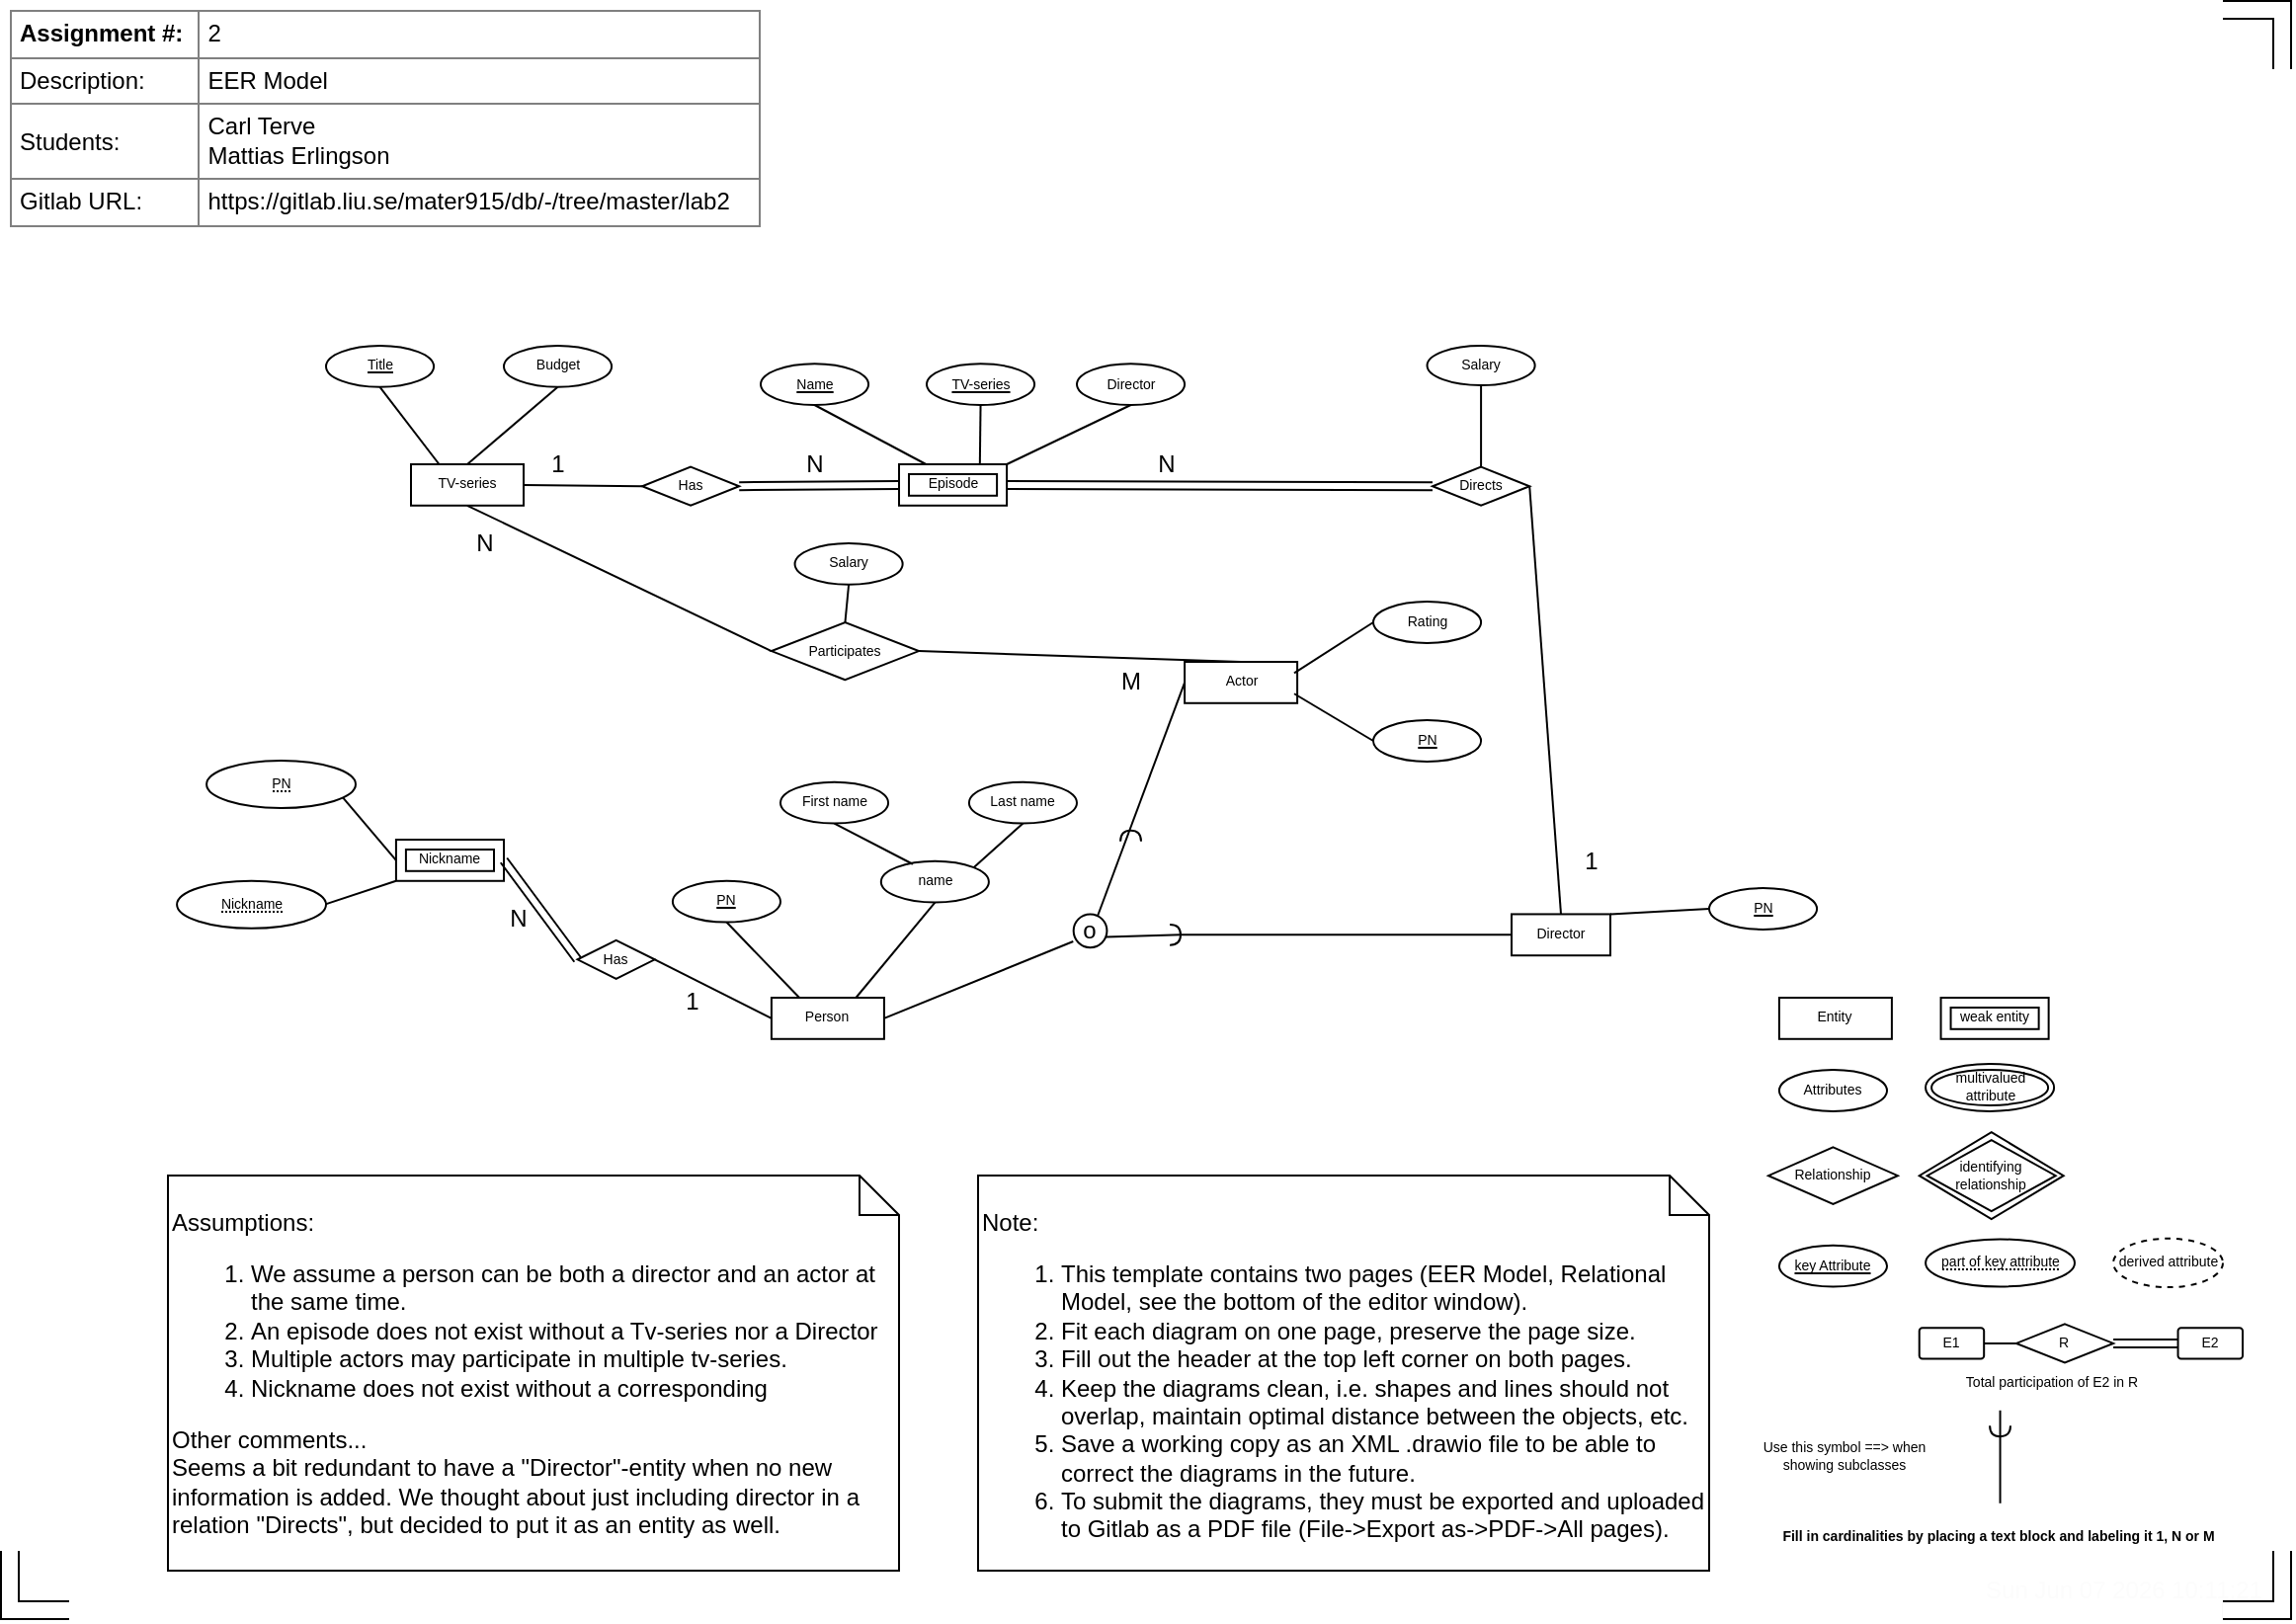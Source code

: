 <mxfile version="13.9.9" type="google" pages="2"><diagram id="l3PhLfIEEx4KEpYzrtBJ" name="EER Model"><mxGraphModel grid="1" gridSize="10" guides="1" tooltips="1" connect="1" arrows="1" page="1" fold="0" pageScale="1" pageWidth="1169" pageHeight="827" math="0" shadow="0"><root><mxCell id="0"/><mxCell id="1" parent="0"/><UserObject label="%date{ddd mmm dd yyyy HH:MM:ss}%" placeholders="1" id="hCRLPxILE3BBqmNvxjHh-2"><mxCell style="text;html=1;align=center;verticalAlign=middle;whiteSpace=wrap;overflow=hidden;fontColor=#FCFCFC;movable=0;resizable=0;rotatable=0;deletable=0;editable=0;connectable=0;" parent="1" vertex="1"><mxGeometry x="1000" y="800" width="160" height="20" as="geometry"/></mxCell></UserObject><mxCell id="hCRLPxILE3BBqmNvxjHh-6" value="" style="shape=filledEdge;rounded=0;fixDash=1;endArrow=none;strokeWidth=10;fillColor=#ffffff;edgeStyle=orthogonalEdgeStyle;fontColor=#FCFCFC;" parent="1" edge="1"><mxGeometry width="60" height="40" relative="1" as="geometry"><mxPoint x="10" y="790" as="sourcePoint"/><mxPoint x="40" y="820" as="targetPoint"/><Array as="points"><mxPoint x="10" y="820"/></Array></mxGeometry></mxCell><mxCell id="hCRLPxILE3BBqmNvxjHh-7" value="" style="shape=filledEdge;rounded=0;fixDash=1;endArrow=none;strokeWidth=10;fillColor=#ffffff;edgeStyle=orthogonalEdgeStyle;fontColor=#FCFCFC;" parent="1" edge="1"><mxGeometry width="60" height="40" relative="1" as="geometry"><mxPoint x="1130" y="10" as="sourcePoint"/><mxPoint x="1160" y="40" as="targetPoint"/><Array as="points"><mxPoint x="1160" y="10"/></Array></mxGeometry></mxCell><mxCell id="hCRLPxILE3BBqmNvxjHh-8" value="" style="shape=filledEdge;rounded=0;fixDash=1;endArrow=none;strokeWidth=10;fillColor=#ffffff;edgeStyle=orthogonalEdgeStyle;fontColor=#FCFCFC;" parent="1" edge="1"><mxGeometry width="60" height="40" relative="1" as="geometry"><mxPoint x="1129.99" y="820" as="sourcePoint"/><mxPoint x="1159.99" y="790" as="targetPoint"/><Array as="points"><mxPoint x="1159.99" y="820"/></Array></mxGeometry></mxCell><mxCell id="hCRLPxILE3BBqmNvxjHh-10" value="&lt;table border=&quot;1&quot; width=&quot;100%&quot; cellpadding=&quot;4&quot; style=&quot;width: 100% ; height: 100% ; border-collapse: collapse&quot;&gt;&lt;tbody&gt;&lt;tr&gt;&lt;th&gt;Assignment #:&lt;/th&gt;&lt;td&gt;2&lt;/td&gt;&lt;/tr&gt;&lt;tr&gt;&lt;td&gt;Description:&lt;/td&gt;&lt;td&gt;EER Model&lt;/td&gt;&lt;/tr&gt;&lt;tr&gt;&lt;td&gt;Students:&lt;/td&gt;&lt;td&gt;Carl Terve&lt;br&gt;Mattias Erlingson&lt;/td&gt;&lt;/tr&gt;&lt;tr&gt;&lt;td&gt;Gitlab URL:&lt;/td&gt;&lt;td&gt;https://gitlab.liu.se/mater915/db/-/tree/master/lab2&lt;br&gt;&lt;/td&gt;&lt;/tr&gt;&lt;/tbody&gt;&lt;/table&gt;" style="text;html=1;strokeColor=none;fillColor=none;overflow=fill;fontColor=#000000;" parent="1" vertex="1"><mxGeometry x="10" y="10" width="380" height="110" as="geometry"/></mxCell><mxCell id="fbbdfI7BNAjC01HpYx0C-1" value="&lt;br&gt;Note:&lt;br&gt;&lt;ol&gt;&lt;li&gt;This template contains two pages (EER Model, Relational Model, see the bottom of the editor window).&lt;/li&gt;&lt;li&gt;Fit each diagram on one page, preserve the page size.&lt;br&gt;&lt;/li&gt;&lt;li&gt;Fill out the header at the top left corner on both pages.&lt;/li&gt;&lt;li&gt;&lt;span&gt;Keep the diagrams clean, i.e. shapes and lines should not overlap, maintain optimal distance between the objects, etc.&lt;/span&gt;&lt;br&gt;&lt;/li&gt;&lt;li&gt;Save a working copy as an XML .drawio file to be able to correct the diagrams in the future.&lt;/li&gt;&lt;li&gt;To submit the diagrams, they must be exported and uploaded to Gitlab as a PDF file (File-&amp;gt;Export as-&amp;gt;PDF-&amp;gt;All pages).&lt;/li&gt;&lt;/ol&gt;" style="shape=note;size=20;whiteSpace=wrap;html=1;strokeColor=#000000;fillColor=#ffffff;fontColor=#000000;align=left;" parent="1" vertex="1"><mxGeometry x="500" y="600" width="370" height="200" as="geometry"/></mxCell><mxCell id="BH1sd3b4sbP9Z67Hy9HP-1" value="Assumptions:&lt;br&gt;&lt;ol&gt;&lt;li&gt;We assume a person can be both a director and an actor at the same time.&lt;/li&gt;&lt;li&gt;An episode does not exist without a Tv-series nor a Director&lt;/li&gt;&lt;li&gt;Multiple actors may participate in multiple tv-series.&lt;/li&gt;&lt;li&gt;Nickname does not exist without a corresponding&amp;nbsp;&lt;/li&gt;&lt;/ol&gt;&lt;div&gt;Other comments...&lt;/div&gt;&lt;div&gt;Seems a bit redundant to have a &quot;Director&quot;-entity when no new information is added. We thought about just including director in a relation &quot;Directs&quot;, but decided to put it as an entity as well.&lt;/div&gt;" style="shape=note;size=20;whiteSpace=wrap;html=1;strokeColor=#000000;fillColor=#ffffff;fontColor=#000000;align=left;" parent="1" vertex="1"><mxGeometry x="90" y="600" width="370" height="200" as="geometry"/></mxCell><mxCell id="w0xwXOWwuQwDQIYsxM-U-19" value="" style="group;fontSize=7;fontStyle=1" parent="1" vertex="1" connectable="0"><mxGeometry x="870" y="510" width="270" height="293.5" as="geometry"/></mxCell><mxCell id="w0xwXOWwuQwDQIYsxM-U-1" value="&lt;b style=&quot;font-size: 7px;&quot;&gt;Fill in cardinalities by placing a text block and labeling it 1, N or M&lt;/b&gt;" style="text;html=1;strokeColor=none;fillColor=none;align=center;verticalAlign=middle;whiteSpace=wrap;rounded=0;shadow=0;dashed=1;fontSize=7;" parent="w0xwXOWwuQwDQIYsxM-U-19" vertex="1"><mxGeometry x="32.73" y="260" width="227.27" height="26.11" as="geometry"/></mxCell><mxCell id="w0xwXOWwuQwDQIYsxM-U-2" value="" style="shape=requiredInterface;html=1;verticalLabelPosition=bottom;shadow=0;fontSize=7;rotation=90;" parent="w0xwXOWwuQwDQIYsxM-U-19" vertex="1"><mxGeometry x="144.545" y="214.119" width="5.455" height="10.445" as="geometry"/></mxCell><mxCell id="w0xwXOWwuQwDQIYsxM-U-3" value="" style="endArrow=none;html=1;strokeColor=#000000;fontSize=7;" parent="w0xwXOWwuQwDQIYsxM-U-19" edge="1"><mxGeometry width="50" height="50" relative="1" as="geometry"><mxPoint x="147.273" y="255.899" as="sourcePoint"/><mxPoint x="147.273" y="208.897" as="targetPoint"/></mxGeometry></mxCell><mxCell id="w0xwXOWwuQwDQIYsxM-U-4" value="&lt;font style=&quot;font-size: 7px;&quot;&gt;Use this symbol ==&amp;gt; when showing subclasses &lt;/font&gt;" style="text;html=1;strokeColor=none;fillColor=none;align=center;verticalAlign=middle;whiteSpace=wrap;rounded=0;shadow=0;fontSize=7;" parent="w0xwXOWwuQwDQIYsxM-U-19" vertex="1"><mxGeometry x="21.818" y="211.508" width="92.727" height="41.779" as="geometry"/></mxCell><mxCell id="w0xwXOWwuQwDQIYsxM-U-5" value="Attributes" style="ellipse;whiteSpace=wrap;html=1;align=center;shadow=0;gradientColor=none;fontSize=7;" parent="w0xwXOWwuQwDQIYsxM-U-19" vertex="1"><mxGeometry x="35.455" y="36.557" width="54.545" height="20.89" as="geometry"/></mxCell><mxCell id="w0xwXOWwuQwDQIYsxM-U-6" value="Relationship" style="shape=rhombus;perimeter=rhombusPerimeter;whiteSpace=wrap;html=1;align=center;shadow=0;gradientColor=none;fontSize=7;" parent="w0xwXOWwuQwDQIYsxM-U-19" vertex="1"><mxGeometry x="30" y="75.725" width="65.455" height="28.723" as="geometry"/></mxCell><mxCell id="w0xwXOWwuQwDQIYsxM-U-7" value="weak entity" style="shape=ext;margin=3;double=1;whiteSpace=wrap;html=1;align=center;shadow=0;gradientColor=none;fontSize=7;" parent="w0xwXOWwuQwDQIYsxM-U-19" vertex="1"><mxGeometry x="117.273" width="54.545" height="20.89" as="geometry"/></mxCell><mxCell id="w0xwXOWwuQwDQIYsxM-U-10" value="key Attribute" style="ellipse;whiteSpace=wrap;html=1;align=center;fontStyle=4;shadow=0;gradientColor=none;fontSize=7;" parent="w0xwXOWwuQwDQIYsxM-U-19" vertex="1"><mxGeometry x="35.455" y="125.338" width="54.545" height="20.89" as="geometry"/></mxCell><mxCell id="w0xwXOWwuQwDQIYsxM-U-12" value="derived attribute" style="ellipse;whiteSpace=wrap;html=1;align=center;dashed=1;shadow=0;gradientColor=none;fontSize=7;" parent="w0xwXOWwuQwDQIYsxM-U-19" vertex="1"><mxGeometry x="204.55" y="121.9" width="55.45" height="24.66" as="geometry"/></mxCell><mxCell id="w0xwXOWwuQwDQIYsxM-U-14" value="E2" style="rounded=1;arcSize=10;whiteSpace=wrap;html=1;align=center;shadow=0;gradientColor=none;fontSize=7;" parent="w0xwXOWwuQwDQIYsxM-U-19" vertex="1"><mxGeometry x="237.273" y="167.117" width="32.727" height="15.667" as="geometry"/></mxCell><mxCell id="w0xwXOWwuQwDQIYsxM-U-15" value="R" style="shape=rhombus;perimeter=rhombusPerimeter;whiteSpace=wrap;html=1;align=center;shadow=0;gradientColor=none;fontSize=7;" parent="w0xwXOWwuQwDQIYsxM-U-19" vertex="1"><mxGeometry x="155.455" y="165.159" width="49.091" height="19.584" as="geometry"/></mxCell><mxCell id="w0xwXOWwuQwDQIYsxM-U-9" value="" style="shape=link;html=1;rounded=0;entryX=0;entryY=0.5;entryDx=0;entryDy=0;exitX=1;exitY=0.5;exitDx=0;exitDy=0;fontSize=7;" parent="w0xwXOWwuQwDQIYsxM-U-19" source="w0xwXOWwuQwDQIYsxM-U-15" target="w0xwXOWwuQwDQIYsxM-U-14" edge="1"><mxGeometry relative="1" as="geometry"><mxPoint x="193.636" y="177.562" as="sourcePoint"/><mxPoint x="193.636" y="177.301" as="targetPoint"/></mxGeometry></mxCell><mxCell id="w0xwXOWwuQwDQIYsxM-U-16" value="E1" style="rounded=1;arcSize=10;whiteSpace=wrap;html=1;align=center;shadow=0;gradientColor=none;fontSize=7;" parent="w0xwXOWwuQwDQIYsxM-U-19" vertex="1"><mxGeometry x="106.364" y="167.117" width="32.727" height="15.667" as="geometry"/></mxCell><mxCell id="w0xwXOWwuQwDQIYsxM-U-17" value="" style="endArrow=none;html=1;rounded=0;exitX=0;exitY=0.5;exitDx=0;exitDy=0;entryX=1;entryY=0.5;entryDx=0;entryDy=0;fontSize=7;" parent="w0xwXOWwuQwDQIYsxM-U-19" source="w0xwXOWwuQwDQIYsxM-U-15" target="w0xwXOWwuQwDQIYsxM-U-16" edge="1"><mxGeometry relative="1" as="geometry"><mxPoint x="-237.273" y="302.9" as="sourcePoint"/><mxPoint x="-150" y="302.9" as="targetPoint"/></mxGeometry></mxCell><mxCell id="w0xwXOWwuQwDQIYsxM-U-18" value="&lt;font style=&quot;font-size: 7px;&quot;&gt;Total participation of E2 in R&lt;/font&gt;" style="text;html=1;align=center;verticalAlign=middle;resizable=0;points=[];autosize=1;fontSize=7;" parent="w0xwXOWwuQwDQIYsxM-U-19" vertex="1"><mxGeometry x="122.729" y="190.0" width="100" height="10" as="geometry"/></mxCell><mxCell id="w0xwXOWwuQwDQIYsxM-U-24" value="&lt;span style=&quot;border-bottom: 1px dotted&quot;&gt;part of key attribute&lt;/span&gt;" style="ellipse;whiteSpace=wrap;html=1;align=center;strokeColor=#000000;fillColor=#ffffff;fontSize=7;fontColor=#000000;" parent="w0xwXOWwuQwDQIYsxM-U-19" vertex="1"><mxGeometry x="109.55" y="122.23" width="75.45" height="24" as="geometry"/></mxCell><mxCell id="w0xwXOWwuQwDQIYsxM-U-25" value="multivalued attribute" style="ellipse;shape=doubleEllipse;margin=3;whiteSpace=wrap;html=1;align=center;strokeColor=#000000;fillColor=#ffffff;fontSize=7;fontColor=#000000;" parent="w0xwXOWwuQwDQIYsxM-U-19" vertex="1"><mxGeometry x="109.55" y="33.45" width="65" height="24" as="geometry"/></mxCell><mxCell id="w0xwXOWwuQwDQIYsxM-U-26" value="identifying relationship" style="shape=rhombus;double=1;perimeter=rhombusPerimeter;whiteSpace=wrap;html=1;align=center;strokeColor=#000000;fillColor=#ffffff;fontSize=7;fontColor=#000000;" parent="w0xwXOWwuQwDQIYsxM-U-19" vertex="1"><mxGeometry x="106.36" y="68.09" width="73" height="44" as="geometry"/></mxCell><mxCell id="w0xwXOWwuQwDQIYsxM-U-27" value="Entity" style="whiteSpace=wrap;html=1;align=center;strokeColor=#000000;fillColor=#ffffff;fontSize=7;fontColor=#000000;" parent="w0xwXOWwuQwDQIYsxM-U-19" vertex="1"><mxGeometry x="35.45" width="57" height="20.89" as="geometry"/></mxCell><mxCell id="CGkJmxJ8WmrXSvu4RrbK-2" value="TV-series" style="whiteSpace=wrap;html=1;align=center;strokeColor=#000000;fillColor=#ffffff;fontSize=7;fontColor=#000000;" vertex="1" parent="1"><mxGeometry x="213.0" y="240" width="57" height="20.89" as="geometry"/></mxCell><mxCell id="W6VD1XMk5bzK3ktRsIMI-53" style="edgeStyle=none;rounded=0;orthogonalLoop=1;jettySize=auto;html=1;exitX=1;exitY=0.5;exitDx=0;exitDy=0;startArrow=none;startFill=0;endArrow=none;endFill=0;strokeColor=#000000;entryX=0.974;entryY=0.683;entryDx=0;entryDy=0;entryPerimeter=0;exitPerimeter=0;" edge="1" parent="1" source="W6VD1XMk5bzK3ktRsIMI-73" target="W6VD1XMk5bzK3ktRsIMI-55"><mxGeometry relative="1" as="geometry"><mxPoint x="590" y="480" as="targetPoint"/></mxGeometry></mxCell><mxCell id="W6VD1XMk5bzK3ktRsIMI-63" style="edgeStyle=none;rounded=0;orthogonalLoop=1;jettySize=auto;html=1;exitX=0.5;exitY=0;exitDx=0;exitDy=0;entryX=1;entryY=0.5;entryDx=0;entryDy=0;startArrow=none;startFill=0;endArrow=none;endFill=0;strokeColor=#000000;" edge="1" parent="1" source="CGkJmxJ8WmrXSvu4RrbK-4" target="W6VD1XMk5bzK3ktRsIMI-62"><mxGeometry relative="1" as="geometry"/></mxCell><mxCell id="u4zLYsnUleGpR1iXAMwQ-2" style="edgeStyle=none;rounded=0;orthogonalLoop=1;jettySize=auto;html=1;exitX=1;exitY=0;exitDx=0;exitDy=0;entryX=0;entryY=0.5;entryDx=0;entryDy=0;startArrow=none;startFill=0;endArrow=none;endFill=0;strokeColor=#000000;" edge="1" parent="1" source="CGkJmxJ8WmrXSvu4RrbK-4" target="u4zLYsnUleGpR1iXAMwQ-1"><mxGeometry relative="1" as="geometry"/></mxCell><mxCell id="CGkJmxJ8WmrXSvu4RrbK-4" value="Director" style="whiteSpace=wrap;html=1;align=center;strokeColor=#000000;fillColor=#ffffff;fontSize=7;fontColor=#000000;" vertex="1" parent="1"><mxGeometry x="770" y="467.72" width="50" height="20.89" as="geometry"/></mxCell><mxCell id="W6VD1XMk5bzK3ktRsIMI-51" style="edgeStyle=none;rounded=0;orthogonalLoop=1;jettySize=auto;html=1;exitX=1;exitY=0.5;exitDx=0;exitDy=0;startArrow=none;startFill=0;endArrow=none;endFill=0;strokeColor=#000000;entryX=-0.01;entryY=0.817;entryDx=0;entryDy=0;entryPerimeter=0;" edge="1" parent="1" source="CGkJmxJ8WmrXSvu4RrbK-5" target="W6VD1XMk5bzK3ktRsIMI-55"><mxGeometry relative="1" as="geometry"><mxPoint x="530" y="490" as="targetPoint"/></mxGeometry></mxCell><mxCell id="CGkJmxJ8WmrXSvu4RrbK-5" value="Person" style="whiteSpace=wrap;html=1;align=center;strokeColor=#000000;fillColor=#ffffff;fontSize=7;fontColor=#000000;" vertex="1" parent="1"><mxGeometry x="395.45" y="510" width="57" height="20.89" as="geometry"/></mxCell><mxCell id="W6VD1XMk5bzK3ktRsIMI-52" style="edgeStyle=none;rounded=0;orthogonalLoop=1;jettySize=auto;html=1;exitX=0;exitY=0.5;exitDx=0;exitDy=0;startArrow=none;startFill=0;endArrow=none;endFill=0;strokeColor=#000000;entryX=0.691;entryY=0.135;entryDx=0;entryDy=0;entryPerimeter=0;" edge="1" parent="1" source="CGkJmxJ8WmrXSvu4RrbK-7" target="W6VD1XMk5bzK3ktRsIMI-55"><mxGeometry relative="1" as="geometry"><mxPoint x="560" y="450" as="targetPoint"/></mxGeometry></mxCell><mxCell id="CGkJmxJ8WmrXSvu4RrbK-7" value="Actor" style="whiteSpace=wrap;html=1;align=center;strokeColor=#000000;fillColor=#ffffff;fontSize=7;fontColor=#000000;" vertex="1" parent="1"><mxGeometry x="604.55" y="340" width="57" height="20.89" as="geometry"/></mxCell><mxCell id="CGkJmxJ8WmrXSvu4RrbK-11" value="Episode" style="shape=ext;margin=3;double=1;whiteSpace=wrap;html=1;align=center;shadow=0;gradientColor=none;fontSize=7;" vertex="1" parent="1"><mxGeometry x="460.003" y="240" width="54.545" height="20.89" as="geometry"/></mxCell><mxCell id="CGkJmxJ8WmrXSvu4RrbK-12" value="Nickname" style="shape=ext;margin=3;double=1;whiteSpace=wrap;html=1;align=center;shadow=0;gradientColor=none;fontSize=7;" vertex="1" parent="1"><mxGeometry x="205.453" y="430" width="54.545" height="20.89" as="geometry"/></mxCell><mxCell id="HJyQIfWFL2juct2mR5ep-4" style="edgeStyle=none;rounded=0;orthogonalLoop=1;jettySize=auto;html=1;exitX=0.5;exitY=1;exitDx=0;exitDy=0;entryX=0.25;entryY=0;entryDx=0;entryDy=0;startArrow=none;startFill=0;endArrow=none;endFill=0;strokeColor=#000000;" edge="1" parent="1" source="CGkJmxJ8WmrXSvu4RrbK-13" target="CGkJmxJ8WmrXSvu4RrbK-2"><mxGeometry relative="1" as="geometry"/></mxCell><mxCell id="CGkJmxJ8WmrXSvu4RrbK-13" value="Title" style="ellipse;whiteSpace=wrap;html=1;align=center;fontStyle=4;shadow=0;gradientColor=none;fontSize=7;" vertex="1" parent="1"><mxGeometry x="170" y="180" width="54.545" height="20.89" as="geometry"/></mxCell><mxCell id="HJyQIfWFL2juct2mR5ep-5" style="edgeStyle=none;rounded=0;orthogonalLoop=1;jettySize=auto;html=1;exitX=0.5;exitY=1;exitDx=0;exitDy=0;entryX=0.5;entryY=0;entryDx=0;entryDy=0;startArrow=none;startFill=0;endArrow=none;endFill=0;strokeColor=#000000;" edge="1" parent="1" source="CGkJmxJ8WmrXSvu4RrbK-34" target="CGkJmxJ8WmrXSvu4RrbK-2"><mxGeometry relative="1" as="geometry"/></mxCell><mxCell id="CGkJmxJ8WmrXSvu4RrbK-34" value="Budget" style="ellipse;whiteSpace=wrap;html=1;align=center;shadow=0;gradientColor=none;fontSize=7;" vertex="1" parent="1"><mxGeometry x="260.005" y="179.997" width="54.545" height="20.89" as="geometry"/></mxCell><mxCell id="HJyQIfWFL2juct2mR5ep-2" style="edgeStyle=none;rounded=0;orthogonalLoop=1;jettySize=auto;html=1;exitX=0.5;exitY=1;exitDx=0;exitDy=0;entryX=1;entryY=0;entryDx=0;entryDy=0;startArrow=none;startFill=0;endArrow=none;endFill=0;strokeColor=#000000;" edge="1" parent="1" source="CGkJmxJ8WmrXSvu4RrbK-35" target="CGkJmxJ8WmrXSvu4RrbK-11"><mxGeometry relative="1" as="geometry"/></mxCell><mxCell id="CGkJmxJ8WmrXSvu4RrbK-35" value="Director" style="ellipse;whiteSpace=wrap;html=1;align=center;shadow=0;gradientColor=none;fontSize=7;" vertex="1" parent="1"><mxGeometry x="550.005" y="189.107" width="54.545" height="20.89" as="geometry"/></mxCell><mxCell id="HJyQIfWFL2juct2mR5ep-3" style="edgeStyle=none;rounded=0;orthogonalLoop=1;jettySize=auto;html=1;exitX=0.5;exitY=1;exitDx=0;exitDy=0;entryX=0.25;entryY=0;entryDx=0;entryDy=0;startArrow=none;startFill=0;endArrow=none;endFill=0;strokeColor=#000000;" edge="1" parent="1" source="CGkJmxJ8WmrXSvu4RrbK-36" target="CGkJmxJ8WmrXSvu4RrbK-11"><mxGeometry relative="1" as="geometry"/></mxCell><mxCell id="CGkJmxJ8WmrXSvu4RrbK-36" value="Name" style="ellipse;whiteSpace=wrap;html=1;align=center;fontStyle=4;shadow=0;gradientColor=none;fontSize=7;" vertex="1" parent="1"><mxGeometry x="390" y="189.11" width="54.545" height="20.89" as="geometry"/></mxCell><mxCell id="HJyQIfWFL2juct2mR5ep-1" style="edgeStyle=none;rounded=0;orthogonalLoop=1;jettySize=auto;html=1;exitX=0.5;exitY=1;exitDx=0;exitDy=0;entryX=0.75;entryY=0;entryDx=0;entryDy=0;startArrow=none;startFill=0;strokeColor=#000000;endArrow=none;endFill=0;" edge="1" parent="1" source="CGkJmxJ8WmrXSvu4RrbK-37" target="CGkJmxJ8WmrXSvu4RrbK-11"><mxGeometry relative="1" as="geometry"/></mxCell><mxCell id="CGkJmxJ8WmrXSvu4RrbK-37" value="TV-series" style="ellipse;whiteSpace=wrap;html=1;align=center;fontStyle=4;shadow=0;gradientColor=none;fontSize=7;" vertex="1" parent="1"><mxGeometry x="474" y="189.11" width="54.55" height="20.89" as="geometry"/></mxCell><mxCell id="HJyQIfWFL2juct2mR5ep-6" style="edgeStyle=none;rounded=0;orthogonalLoop=1;jettySize=auto;html=1;exitX=1;exitY=1;exitDx=0;exitDy=0;entryX=0;entryY=0.5;entryDx=0;entryDy=0;startArrow=none;startFill=0;endArrow=none;endFill=0;strokeColor=#000000;" edge="1" parent="1" target="CGkJmxJ8WmrXSvu4RrbK-12"><mxGeometry relative="1" as="geometry"><mxPoint x="177.462" y="407.467" as="sourcePoint"/></mxGeometry></mxCell><mxCell id="HJyQIfWFL2juct2mR5ep-7" style="edgeStyle=none;rounded=0;orthogonalLoop=1;jettySize=auto;html=1;exitX=1;exitY=0;exitDx=0;exitDy=0;entryX=0;entryY=1;entryDx=0;entryDy=0;startArrow=none;startFill=0;endArrow=none;endFill=0;strokeColor=#000000;" edge="1" parent="1" target="CGkJmxJ8WmrXSvu4RrbK-12"><mxGeometry relative="1" as="geometry"><mxPoint x="167.462" y="463.423" as="sourcePoint"/></mxGeometry></mxCell><mxCell id="HJyQIfWFL2juct2mR5ep-8" style="edgeStyle=none;rounded=0;orthogonalLoop=1;jettySize=auto;html=1;exitX=0.5;exitY=1;exitDx=0;exitDy=0;startArrow=none;startFill=0;endArrow=none;endFill=0;strokeColor=#000000;" edge="1" parent="1" source="CGkJmxJ8WmrXSvu4RrbK-41"><mxGeometry relative="1" as="geometry"><mxPoint x="409.45" y="509.89" as="targetPoint"/></mxGeometry></mxCell><mxCell id="CGkJmxJ8WmrXSvu4RrbK-41" value="PN" style="ellipse;whiteSpace=wrap;html=1;align=center;fontStyle=4;shadow=0;gradientColor=none;fontSize=7;" vertex="1" parent="1"><mxGeometry x="345.45" y="450.89" width="54.545" height="20.89" as="geometry"/></mxCell><mxCell id="HJyQIfWFL2juct2mR5ep-9" style="edgeStyle=none;rounded=0;orthogonalLoop=1;jettySize=auto;html=1;exitX=0.5;exitY=1;exitDx=0;exitDy=0;entryX=0.75;entryY=0;entryDx=0;entryDy=0;startArrow=none;startFill=0;endArrow=none;endFill=0;strokeColor=#000000;" edge="1" parent="1" source="CGkJmxJ8WmrXSvu4RrbK-42" target="CGkJmxJ8WmrXSvu4RrbK-5"><mxGeometry relative="1" as="geometry"/></mxCell><mxCell id="CGkJmxJ8WmrXSvu4RrbK-42" value="name" style="ellipse;whiteSpace=wrap;html=1;align=center;shadow=0;gradientColor=none;fontSize=7;" vertex="1" parent="1"><mxGeometry x="450.905" y="440.887" width="54.545" height="20.89" as="geometry"/></mxCell><mxCell id="HJyQIfWFL2juct2mR5ep-10" style="edgeStyle=none;rounded=0;orthogonalLoop=1;jettySize=auto;html=1;exitX=0.5;exitY=1;exitDx=0;exitDy=0;entryX=0.294;entryY=0.071;entryDx=0;entryDy=0;entryPerimeter=0;startArrow=none;startFill=0;endArrow=none;endFill=0;strokeColor=#000000;" edge="1" parent="1" source="CGkJmxJ8WmrXSvu4RrbK-44" target="CGkJmxJ8WmrXSvu4RrbK-42"><mxGeometry relative="1" as="geometry"/></mxCell><mxCell id="CGkJmxJ8WmrXSvu4RrbK-44" value="First name" style="ellipse;whiteSpace=wrap;html=1;align=center;shadow=0;gradientColor=none;fontSize=7;" vertex="1" parent="1"><mxGeometry x="399.995" y="400.887" width="54.545" height="20.89" as="geometry"/></mxCell><mxCell id="HJyQIfWFL2juct2mR5ep-12" style="edgeStyle=none;rounded=0;orthogonalLoop=1;jettySize=auto;html=1;exitX=0.5;exitY=1;exitDx=0;exitDy=0;entryX=1;entryY=0;entryDx=0;entryDy=0;startArrow=none;startFill=0;endArrow=none;endFill=0;strokeColor=#000000;" edge="1" parent="1" source="CGkJmxJ8WmrXSvu4RrbK-45" target="CGkJmxJ8WmrXSvu4RrbK-42"><mxGeometry relative="1" as="geometry"/></mxCell><mxCell id="CGkJmxJ8WmrXSvu4RrbK-45" value="Last name" style="ellipse;whiteSpace=wrap;html=1;align=center;shadow=0;gradientColor=none;fontSize=7;" vertex="1" parent="1"><mxGeometry x="495.455" y="400.887" width="54.545" height="20.89" as="geometry"/></mxCell><mxCell id="HJyQIfWFL2juct2mR5ep-13" style="edgeStyle=none;rounded=0;orthogonalLoop=1;jettySize=auto;html=1;exitX=0;exitY=0.5;exitDx=0;exitDy=0;entryX=1;entryY=0.25;entryDx=0;entryDy=0;startArrow=none;startFill=0;endArrow=none;endFill=0;strokeColor=#000000;" edge="1" parent="1" source="CGkJmxJ8WmrXSvu4RrbK-47"><mxGeometry relative="1" as="geometry"><mxPoint x="660" y="345.672" as="targetPoint"/></mxGeometry></mxCell><mxCell id="CGkJmxJ8WmrXSvu4RrbK-47" value="Rating" style="ellipse;whiteSpace=wrap;html=1;align=center;shadow=0;gradientColor=none;fontSize=7;" vertex="1" parent="1"><mxGeometry x="700.005" y="309.557" width="54.545" height="20.89" as="geometry"/></mxCell><mxCell id="HJyQIfWFL2juct2mR5ep-14" style="edgeStyle=none;rounded=0;orthogonalLoop=1;jettySize=auto;html=1;exitX=0;exitY=0.5;exitDx=0;exitDy=0;entryX=1;entryY=0.75;entryDx=0;entryDy=0;startArrow=none;startFill=0;endArrow=none;endFill=0;strokeColor=#000000;" edge="1" parent="1" source="CGkJmxJ8WmrXSvu4RrbK-48"><mxGeometry relative="1" as="geometry"><mxPoint x="660" y="356.118" as="targetPoint"/></mxGeometry></mxCell><mxCell id="CGkJmxJ8WmrXSvu4RrbK-48" value="PN" style="ellipse;whiteSpace=wrap;html=1;align=center;fontStyle=4;shadow=0;gradientColor=none;fontSize=7;" vertex="1" parent="1"><mxGeometry x="700" y="369.56" width="54.545" height="20.89" as="geometry"/></mxCell><mxCell id="W6VD1XMk5bzK3ktRsIMI-2" style="edgeStyle=none;rounded=0;orthogonalLoop=1;jettySize=auto;html=1;exitX=0;exitY=0.5;exitDx=0;exitDy=0;entryX=1;entryY=0.5;entryDx=0;entryDy=0;startArrow=none;startFill=0;endArrow=none;endFill=0;strokeColor=#000000;" edge="1" parent="1" source="W6VD1XMk5bzK3ktRsIMI-1" target="CGkJmxJ8WmrXSvu4RrbK-2"><mxGeometry relative="1" as="geometry"/></mxCell><mxCell id="W6VD1XMk5bzK3ktRsIMI-3" style="edgeStyle=none;rounded=0;orthogonalLoop=1;jettySize=auto;html=1;exitX=1;exitY=0.5;exitDx=0;exitDy=0;entryX=0;entryY=0.5;entryDx=0;entryDy=0;startArrow=none;startFill=0;endArrow=none;endFill=0;strokeColor=#000000;shape=link;" edge="1" parent="1" source="W6VD1XMk5bzK3ktRsIMI-1" target="CGkJmxJ8WmrXSvu4RrbK-11"><mxGeometry relative="1" as="geometry"/></mxCell><mxCell id="W6VD1XMk5bzK3ktRsIMI-1" value="Has" style="shape=rhombus;perimeter=rhombusPerimeter;whiteSpace=wrap;html=1;align=center;shadow=0;gradientColor=none;fontSize=7;" vertex="1" parent="1"><mxGeometry x="330" y="241.31" width="49.1" height="19.58" as="geometry"/></mxCell><mxCell id="W6VD1XMk5bzK3ktRsIMI-13" value="1" style="text;html=1;resizable=0;autosize=1;align=center;verticalAlign=middle;points=[];fillColor=none;strokeColor=none;rounded=0;" vertex="1" parent="1"><mxGeometry x="277.28" y="230" width="20" height="20" as="geometry"/></mxCell><mxCell id="W6VD1XMk5bzK3ktRsIMI-14" value="N" style="text;html=1;resizable=0;autosize=1;align=center;verticalAlign=middle;points=[];fillColor=none;strokeColor=none;rounded=0;" vertex="1" parent="1"><mxGeometry x="407.27" y="230" width="20" height="20" as="geometry"/></mxCell><mxCell id="W6VD1XMk5bzK3ktRsIMI-16" style="edgeStyle=none;rounded=0;orthogonalLoop=1;jettySize=auto;html=1;exitX=1;exitY=0.5;exitDx=0;exitDy=0;entryX=0;entryY=0.5;entryDx=0;entryDy=0;startArrow=none;startFill=0;endArrow=none;endFill=0;strokeColor=#000000;" edge="1" parent="1" source="W6VD1XMk5bzK3ktRsIMI-15" target="CGkJmxJ8WmrXSvu4RrbK-5"><mxGeometry relative="1" as="geometry"/></mxCell><mxCell id="W6VD1XMk5bzK3ktRsIMI-17" style="edgeStyle=none;rounded=0;orthogonalLoop=1;jettySize=auto;html=1;exitX=0;exitY=0.5;exitDx=0;exitDy=0;entryX=1;entryY=0.5;entryDx=0;entryDy=0;startArrow=none;startFill=0;endArrow=none;endFill=0;strokeColor=#000000;shape=link;" edge="1" parent="1" source="W6VD1XMk5bzK3ktRsIMI-15" target="CGkJmxJ8WmrXSvu4RrbK-12"><mxGeometry relative="1" as="geometry"/></mxCell><mxCell id="W6VD1XMk5bzK3ktRsIMI-15" value="Has" style="shape=rhombus;perimeter=rhombusPerimeter;whiteSpace=wrap;html=1;align=center;shadow=0;gradientColor=none;fontSize=7;" vertex="1" parent="1"><mxGeometry x="297.28" y="480.89" width="39.1" height="19.58" as="geometry"/></mxCell><mxCell id="W6VD1XMk5bzK3ktRsIMI-18" value="1" style="text;html=1;resizable=0;autosize=1;align=center;verticalAlign=middle;points=[];fillColor=none;strokeColor=none;rounded=0;" vertex="1" parent="1"><mxGeometry x="345.45" y="501.78" width="20" height="20" as="geometry"/></mxCell><mxCell id="W6VD1XMk5bzK3ktRsIMI-19" value="N" style="text;html=1;resizable=0;autosize=1;align=center;verticalAlign=middle;points=[];fillColor=none;strokeColor=none;rounded=0;" vertex="1" parent="1"><mxGeometry x="257.28" y="460" width="20" height="20" as="geometry"/></mxCell><mxCell id="W6VD1XMk5bzK3ktRsIMI-21" style="edgeStyle=none;rounded=0;orthogonalLoop=1;jettySize=auto;html=1;exitX=0;exitY=0.5;exitDx=0;exitDy=0;entryX=0.5;entryY=0;entryDx=0;entryDy=0;startArrow=none;startFill=0;endArrow=none;endFill=0;strokeColor=#000000;" edge="1" parent="1" source="W6VD1XMk5bzK3ktRsIMI-20" target="CGkJmxJ8WmrXSvu4RrbK-7"><mxGeometry relative="1" as="geometry"/></mxCell><mxCell id="W6VD1XMk5bzK3ktRsIMI-22" style="edgeStyle=none;rounded=0;orthogonalLoop=1;jettySize=auto;html=1;exitX=1;exitY=0.5;exitDx=0;exitDy=0;entryX=0.5;entryY=1;entryDx=0;entryDy=0;startArrow=none;startFill=0;endArrow=none;endFill=0;strokeColor=#000000;" edge="1" parent="1" source="W6VD1XMk5bzK3ktRsIMI-20" target="CGkJmxJ8WmrXSvu4RrbK-2"><mxGeometry relative="1" as="geometry"/></mxCell><mxCell id="W6VD1XMk5bzK3ktRsIMI-20" value="Participates" style="shape=rhombus;perimeter=rhombusPerimeter;whiteSpace=wrap;html=1;align=center;shadow=0;gradientColor=none;fontSize=7;direction=west;" vertex="1" parent="1"><mxGeometry x="395.45" y="320" width="74.55" height="29.11" as="geometry"/></mxCell><mxCell id="W6VD1XMk5bzK3ktRsIMI-23" value="M" style="text;html=1;resizable=0;autosize=1;align=center;verticalAlign=middle;points=[];fillColor=none;strokeColor=none;rounded=0;" vertex="1" parent="1"><mxGeometry x="562.28" y="340" width="30" height="20" as="geometry"/></mxCell><mxCell id="W6VD1XMk5bzK3ktRsIMI-24" value="N" style="text;html=1;resizable=0;autosize=1;align=center;verticalAlign=middle;points=[];fillColor=none;strokeColor=none;rounded=0;" vertex="1" parent="1"><mxGeometry x="240.0" y="270" width="20" height="20" as="geometry"/></mxCell><mxCell id="W6VD1XMk5bzK3ktRsIMI-26" style="edgeStyle=none;rounded=0;orthogonalLoop=1;jettySize=auto;html=1;exitX=0.5;exitY=1;exitDx=0;exitDy=0;entryX=0.5;entryY=1;entryDx=0;entryDy=0;startArrow=none;startFill=0;endArrow=none;endFill=0;strokeColor=#000000;" edge="1" parent="1" source="W6VD1XMk5bzK3ktRsIMI-25" target="W6VD1XMk5bzK3ktRsIMI-20"><mxGeometry relative="1" as="geometry"/></mxCell><mxCell id="W6VD1XMk5bzK3ktRsIMI-25" value="Salary" style="ellipse;whiteSpace=wrap;html=1;align=center;shadow=0;gradientColor=none;fontSize=7;" vertex="1" parent="1"><mxGeometry x="407.275" y="279.997" width="54.545" height="20.89" as="geometry"/></mxCell><mxCell id="W6VD1XMk5bzK3ktRsIMI-47" value="&lt;span style=&quot;border-bottom: 1px dotted&quot;&gt;PN&lt;/span&gt;" style="ellipse;whiteSpace=wrap;html=1;align=center;strokeColor=#000000;fillColor=#ffffff;fontSize=7;fontColor=#000000;" vertex="1" parent="1"><mxGeometry x="109.55" y="390" width="75.45" height="24" as="geometry"/></mxCell><mxCell id="W6VD1XMk5bzK3ktRsIMI-48" value="&lt;span style=&quot;border-bottom: 1px dotted&quot;&gt;Nickname&lt;/span&gt;" style="ellipse;whiteSpace=wrap;html=1;align=center;strokeColor=#000000;fillColor=#ffffff;fontSize=7;fontColor=#000000;" vertex="1" parent="1"><mxGeometry x="94.55" y="450.89" width="75.45" height="24" as="geometry"/></mxCell><mxCell id="W6VD1XMk5bzK3ktRsIMI-55" value="o" style="ellipse;whiteSpace=wrap;html=1;aspect=fixed;" vertex="1" parent="1"><mxGeometry x="548.33" y="467.72" width="16.89" height="16.89" as="geometry"/></mxCell><mxCell id="W6VD1XMk5bzK3ktRsIMI-64" style="edgeStyle=none;rounded=0;orthogonalLoop=1;jettySize=auto;html=1;exitX=0;exitY=0.5;exitDx=0;exitDy=0;entryX=1;entryY=0.5;entryDx=0;entryDy=0;startArrow=none;startFill=0;endArrow=none;endFill=0;strokeColor=#000000;shape=link;" edge="1" parent="1" source="W6VD1XMk5bzK3ktRsIMI-62" target="CGkJmxJ8WmrXSvu4RrbK-11"><mxGeometry relative="1" as="geometry"/></mxCell><mxCell id="W6VD1XMk5bzK3ktRsIMI-62" value="Directs" style="shape=rhombus;perimeter=rhombusPerimeter;whiteSpace=wrap;html=1;align=center;shadow=0;gradientColor=none;fontSize=7;" vertex="1" parent="1"><mxGeometry x="730" y="241.31" width="49.1" height="19.58" as="geometry"/></mxCell><mxCell id="W6VD1XMk5bzK3ktRsIMI-65" value="1" style="text;html=1;resizable=0;autosize=1;align=center;verticalAlign=middle;points=[];fillColor=none;strokeColor=none;rounded=0;" vertex="1" parent="1"><mxGeometry x="800" y="430.89" width="20" height="20" as="geometry"/></mxCell><mxCell id="W6VD1XMk5bzK3ktRsIMI-66" value="N" style="text;html=1;resizable=0;autosize=1;align=center;verticalAlign=middle;points=[];fillColor=none;strokeColor=none;rounded=0;" vertex="1" parent="1"><mxGeometry x="585" y="230" width="20" height="20" as="geometry"/></mxCell><mxCell id="W6VD1XMk5bzK3ktRsIMI-68" style="edgeStyle=none;rounded=0;orthogonalLoop=1;jettySize=auto;html=1;exitX=0.5;exitY=1;exitDx=0;exitDy=0;entryX=0.5;entryY=0;entryDx=0;entryDy=0;startArrow=none;startFill=0;endArrow=none;endFill=0;strokeColor=#000000;" edge="1" parent="1" source="W6VD1XMk5bzK3ktRsIMI-67" target="W6VD1XMk5bzK3ktRsIMI-62"><mxGeometry relative="1" as="geometry"/></mxCell><mxCell id="W6VD1XMk5bzK3ktRsIMI-67" value="Salary" style="ellipse;whiteSpace=wrap;html=1;align=center;shadow=0;gradientColor=none;fontSize=7;" vertex="1" parent="1"><mxGeometry x="727.27" y="180" width="54.55" height="20" as="geometry"/></mxCell><mxCell id="W6VD1XMk5bzK3ktRsIMI-73" value="" style="shape=requiredInterface;html=1;verticalLabelPosition=bottom;shadow=0;fontSize=7;rotation=90;direction=north;" vertex="1" parent="1"><mxGeometry x="594.55" y="475.434" width="10.445" height="5.455" as="geometry"/></mxCell><mxCell id="W6VD1XMk5bzK3ktRsIMI-74" style="edgeStyle=none;rounded=0;orthogonalLoop=1;jettySize=auto;html=1;exitX=0;exitY=0.5;exitDx=0;exitDy=0;startArrow=none;startFill=0;endArrow=none;endFill=0;strokeColor=#000000;entryX=1;entryY=0.5;entryDx=0;entryDy=0;entryPerimeter=0;" edge="1" parent="1" source="CGkJmxJ8WmrXSvu4RrbK-4" target="W6VD1XMk5bzK3ktRsIMI-73"><mxGeometry relative="1" as="geometry"><mxPoint x="564.781" y="479.256" as="targetPoint"/><mxPoint x="770" y="478.165" as="sourcePoint"/></mxGeometry></mxCell><mxCell id="W6VD1XMk5bzK3ktRsIMI-75" value="" style="shape=requiredInterface;html=1;verticalLabelPosition=bottom;shadow=0;fontSize=7;rotation=90;direction=west;" vertex="1" parent="1"><mxGeometry x="574.545" y="422.939" width="5.455" height="10.445" as="geometry"/></mxCell><mxCell id="u4zLYsnUleGpR1iXAMwQ-1" value="PN" style="ellipse;whiteSpace=wrap;html=1;align=center;fontStyle=4;shadow=0;gradientColor=none;fontSize=7;" vertex="1" parent="1"><mxGeometry x="870.005" y="454.548" width="54.545" height="20.89" as="geometry"/></mxCell></root></mxGraphModel></diagram><diagram id="84zUwEt8LRDDHHk4Rw6f" name="Relational Model"><mxGraphModel dx="2842" dy="1723" grid="1" gridSize="10" guides="1" tooltips="1" connect="1" arrows="1" fold="1" page="1" pageScale="1" pageWidth="1169" pageHeight="827" math="0" shadow="0"><root><mxCell id="ga0Zw6LBFhbuao-3WzkD-0"/><mxCell id="ga0Zw6LBFhbuao-3WzkD-1" parent="ga0Zw6LBFhbuao-3WzkD-0"/><UserObject label="%date{ddd mmm dd yyyy HH:MM:ss}%" placeholders="1" id="Ka_tqsI0y06mJdhhlla0-0"><mxCell style="text;html=1;align=center;verticalAlign=middle;whiteSpace=wrap;overflow=hidden;fontColor=#FCFCFC;movable=0;resizable=0;rotatable=0;deletable=0;editable=0;connectable=0;" parent="ga0Zw6LBFhbuao-3WzkD-1" vertex="1"><mxGeometry x="1000" y="800" width="160" height="20" as="geometry"/></mxCell></UserObject><mxCell id="Ka_tqsI0y06mJdhhlla0-1" value="" style="shape=filledEdge;rounded=0;fixDash=1;endArrow=none;strokeWidth=10;fillColor=#ffffff;edgeStyle=orthogonalEdgeStyle;fontColor=#FCFCFC;" parent="ga0Zw6LBFhbuao-3WzkD-1" edge="1"><mxGeometry width="60" height="40" relative="1" as="geometry"><mxPoint y="800" as="sourcePoint"/><mxPoint x="30" y="830" as="targetPoint"/><Array as="points"><mxPoint y="830"/></Array></mxGeometry></mxCell><mxCell id="Ka_tqsI0y06mJdhhlla0-2" value="" style="shape=filledEdge;rounded=0;fixDash=1;endArrow=none;strokeWidth=10;fillColor=#ffffff;edgeStyle=orthogonalEdgeStyle;fontColor=#FCFCFC;" parent="ga0Zw6LBFhbuao-3WzkD-1" edge="1"><mxGeometry width="60" height="40" relative="1" as="geometry"><mxPoint x="1139" as="sourcePoint"/><mxPoint x="1169" y="30" as="targetPoint"/><Array as="points"><mxPoint x="1169"/></Array></mxGeometry></mxCell><mxCell id="Ka_tqsI0y06mJdhhlla0-4" value="&lt;table border=&quot;1&quot; width=&quot;100%&quot; cellpadding=&quot;4&quot; style=&quot;width: 100% ; height: 100% ; border-collapse: collapse&quot;&gt;&lt;tbody&gt;&lt;tr&gt;&lt;th&gt;Assignment #:&lt;/th&gt;&lt;td&gt;2&lt;/td&gt;&lt;/tr&gt;&lt;tr&gt;&lt;td&gt;Description:&lt;/td&gt;&lt;td&gt;Relational Model&lt;/td&gt;&lt;/tr&gt;&lt;tr&gt;&lt;td&gt;Students:&lt;/td&gt;&lt;td&gt;Cark Terve&lt;br&gt;Mattias Erlingsson&lt;/td&gt;&lt;/tr&gt;&lt;tr&gt;&lt;td&gt;Repository URL:&lt;/td&gt;&lt;td&gt;https://gitlab.liu.se/mater915/db/-/tree/master/lab2&lt;/td&gt;&lt;/tr&gt;&lt;/tbody&gt;&lt;/table&gt;" style="text;html=1;strokeColor=none;fillColor=none;overflow=fill;fontColor=#000000;" parent="ga0Zw6LBFhbuao-3WzkD-1" vertex="1"><mxGeometry x="10" y="10" width="260" height="110" as="geometry"/></mxCell><mxCell id="2k4Zab2RllfUHSClcf5S-0" value="" style="shape=filledEdge;rounded=0;fixDash=1;endArrow=none;strokeWidth=10;fillColor=#ffffff;edgeStyle=orthogonalEdgeStyle;fontColor=#FCFCFC;" edge="1" parent="ga0Zw6LBFhbuao-3WzkD-1"><mxGeometry width="60" height="40" relative="1" as="geometry"><mxPoint x="1139" y="825" as="sourcePoint"/><mxPoint x="1169" y="795" as="targetPoint"/><Array as="points"><mxPoint x="1169" y="825"/></Array></mxGeometry></mxCell><mxCell id="2k4Zab2RllfUHSClcf5S-1" value="" style="shape=table;html=1;whiteSpace=wrap;startSize=0;container=1;collapsible=0;childLayout=tableLayout;" vertex="1" parent="ga0Zw6LBFhbuao-3WzkD-1"><mxGeometry x="340" y="470" width="220" height="80" as="geometry"/></mxCell><mxCell id="2k4Zab2RllfUHSClcf5S-2" value="" style="shape=partialRectangle;html=1;whiteSpace=wrap;collapsible=0;dropTarget=0;pointerEvents=0;fillColor=none;top=0;left=0;bottom=0;right=0;points=[[0,0.5],[1,0.5]];portConstraint=eastwest;" vertex="1" parent="2k4Zab2RllfUHSClcf5S-1"><mxGeometry width="220" height="40" as="geometry"/></mxCell><mxCell id="2k4Zab2RllfUHSClcf5S-3" value="&lt;b&gt;Person&lt;/b&gt;" style="shape=partialRectangle;html=1;whiteSpace=wrap;connectable=0;overflow=hidden;fillColor=none;top=0;left=0;bottom=0;right=0;" vertex="1" parent="2k4Zab2RllfUHSClcf5S-2"><mxGeometry width="100" height="40" as="geometry"/></mxCell><mxCell id="2k4Zab2RllfUHSClcf5S-4" value="" style="shape=partialRectangle;html=1;whiteSpace=wrap;connectable=0;overflow=hidden;fillColor=none;top=0;left=0;bottom=0;right=0;" vertex="1" parent="2k4Zab2RllfUHSClcf5S-2"><mxGeometry x="100" width="60" height="40" as="geometry"/></mxCell><mxCell id="2k4Zab2RllfUHSClcf5S-5" value="" style="shape=partialRectangle;html=1;whiteSpace=wrap;connectable=0;overflow=hidden;fillColor=none;top=0;left=0;bottom=0;right=0;" vertex="1" parent="2k4Zab2RllfUHSClcf5S-2"><mxGeometry x="160" width="60" height="40" as="geometry"/></mxCell><mxCell id="2k4Zab2RllfUHSClcf5S-6" value="" style="shape=partialRectangle;html=1;whiteSpace=wrap;collapsible=0;dropTarget=0;pointerEvents=0;fillColor=none;top=0;left=0;bottom=0;right=0;points=[[0,0.5],[1,0.5]];portConstraint=eastwest;" vertex="1" parent="2k4Zab2RllfUHSClcf5S-1"><mxGeometry y="40" width="220" height="40" as="geometry"/></mxCell><mxCell id="2k4Zab2RllfUHSClcf5S-7" value="PersonalNumber" style="shape=partialRectangle;html=1;whiteSpace=wrap;connectable=0;overflow=hidden;fillColor=none;top=0;left=0;bottom=0;right=0;fontStyle=4" vertex="1" parent="2k4Zab2RllfUHSClcf5S-6"><mxGeometry width="100" height="40" as="geometry"/></mxCell><mxCell id="2k4Zab2RllfUHSClcf5S-8" value="FirstName" style="shape=partialRectangle;html=1;whiteSpace=wrap;connectable=0;overflow=hidden;fillColor=none;top=0;left=0;bottom=0;right=0;" vertex="1" parent="2k4Zab2RllfUHSClcf5S-6"><mxGeometry x="100" width="60" height="40" as="geometry"/></mxCell><mxCell id="2k4Zab2RllfUHSClcf5S-9" value="LastName" style="shape=partialRectangle;html=1;whiteSpace=wrap;connectable=0;overflow=hidden;fillColor=none;top=0;left=0;bottom=0;right=0;" vertex="1" parent="2k4Zab2RllfUHSClcf5S-6"><mxGeometry x="160" width="60" height="40" as="geometry"/></mxCell><mxCell id="2k4Zab2RllfUHSClcf5S-10" value="" style="shape=table;html=1;whiteSpace=wrap;startSize=0;container=1;collapsible=0;childLayout=tableLayout;" vertex="1" parent="ga0Zw6LBFhbuao-3WzkD-1"><mxGeometry x="490" y="620" width="150" height="80" as="geometry"/></mxCell><mxCell id="2k4Zab2RllfUHSClcf5S-11" value="" style="shape=partialRectangle;html=1;whiteSpace=wrap;collapsible=0;dropTarget=0;pointerEvents=0;fillColor=none;top=0;left=0;bottom=0;right=0;points=[[0,0.5],[1,0.5]];portConstraint=eastwest;" vertex="1" parent="2k4Zab2RllfUHSClcf5S-10"><mxGeometry width="150" height="40" as="geometry"/></mxCell><mxCell id="2k4Zab2RllfUHSClcf5S-12" value="&lt;b&gt;Actor&lt;/b&gt;" style="shape=partialRectangle;html=1;whiteSpace=wrap;connectable=0;overflow=hidden;fillColor=none;top=0;left=0;bottom=0;right=0;" vertex="1" parent="2k4Zab2RllfUHSClcf5S-11"><mxGeometry width="100" height="40" as="geometry"/></mxCell><mxCell id="2k4Zab2RllfUHSClcf5S-13" value="" style="shape=partialRectangle;html=1;whiteSpace=wrap;connectable=0;overflow=hidden;fillColor=none;top=0;left=0;bottom=0;right=0;" vertex="1" parent="2k4Zab2RllfUHSClcf5S-11"><mxGeometry x="100" width="50" height="40" as="geometry"/></mxCell><mxCell id="2k4Zab2RllfUHSClcf5S-14" value="" style="shape=partialRectangle;html=1;whiteSpace=wrap;collapsible=0;dropTarget=0;pointerEvents=0;fillColor=none;top=0;left=0;bottom=0;right=0;points=[[0,0.5],[1,0.5]];portConstraint=eastwest;" vertex="1" parent="2k4Zab2RllfUHSClcf5S-10"><mxGeometry y="40" width="150" height="40" as="geometry"/></mxCell><mxCell id="2k4Zab2RllfUHSClcf5S-15" value="&lt;u&gt;PersonalNumber&lt;/u&gt;" style="shape=partialRectangle;html=1;whiteSpace=wrap;connectable=0;overflow=hidden;fillColor=none;top=0;left=0;bottom=0;right=0;" vertex="1" parent="2k4Zab2RllfUHSClcf5S-14"><mxGeometry width="100" height="40" as="geometry"/></mxCell><mxCell id="2k4Zab2RllfUHSClcf5S-16" value="Rating" style="shape=partialRectangle;html=1;whiteSpace=wrap;connectable=0;overflow=hidden;fillColor=none;top=0;left=0;bottom=0;right=0;" vertex="1" parent="2k4Zab2RllfUHSClcf5S-14"><mxGeometry x="100" width="50" height="40" as="geometry"/></mxCell><mxCell id="2k4Zab2RllfUHSClcf5S-17" value="" style="shape=table;html=1;whiteSpace=wrap;startSize=0;container=1;collapsible=0;childLayout=tableLayout;" vertex="1" parent="ga0Zw6LBFhbuao-3WzkD-1"><mxGeometry x="870" y="500" width="120" height="80" as="geometry"/></mxCell><mxCell id="2k4Zab2RllfUHSClcf5S-18" value="" style="shape=partialRectangle;html=1;whiteSpace=wrap;collapsible=0;dropTarget=0;pointerEvents=0;fillColor=none;top=0;left=0;bottom=0;right=0;points=[[0,0.5],[1,0.5]];portConstraint=eastwest;" vertex="1" parent="2k4Zab2RllfUHSClcf5S-17"><mxGeometry width="120" height="40" as="geometry"/></mxCell><mxCell id="2k4Zab2RllfUHSClcf5S-19" value="TV-Series" style="shape=partialRectangle;html=1;whiteSpace=wrap;connectable=0;overflow=hidden;fillColor=none;top=0;left=0;bottom=0;right=0;fontStyle=1" vertex="1" parent="2k4Zab2RllfUHSClcf5S-18"><mxGeometry width="60" height="40" as="geometry"/></mxCell><mxCell id="2k4Zab2RllfUHSClcf5S-20" value="" style="shape=partialRectangle;html=1;whiteSpace=wrap;connectable=0;overflow=hidden;fillColor=none;top=0;left=0;bottom=0;right=0;" vertex="1" parent="2k4Zab2RllfUHSClcf5S-18"><mxGeometry x="60" width="60" height="40" as="geometry"/></mxCell><mxCell id="2k4Zab2RllfUHSClcf5S-21" value="" style="shape=partialRectangle;html=1;whiteSpace=wrap;collapsible=0;dropTarget=0;pointerEvents=0;fillColor=none;top=0;left=0;bottom=0;right=0;points=[[0,0.5],[1,0.5]];portConstraint=eastwest;" vertex="1" parent="2k4Zab2RllfUHSClcf5S-17"><mxGeometry y="40" width="120" height="40" as="geometry"/></mxCell><mxCell id="2k4Zab2RllfUHSClcf5S-22" value="Title" style="shape=partialRectangle;html=1;whiteSpace=wrap;connectable=0;overflow=hidden;fillColor=none;top=0;left=0;bottom=0;right=0;fontStyle=4" vertex="1" parent="2k4Zab2RllfUHSClcf5S-21"><mxGeometry width="60" height="40" as="geometry"/></mxCell><mxCell id="2k4Zab2RllfUHSClcf5S-23" value="Budget" style="shape=partialRectangle;html=1;whiteSpace=wrap;connectable=0;overflow=hidden;fillColor=none;top=0;left=0;bottom=0;right=0;" vertex="1" parent="2k4Zab2RllfUHSClcf5S-21"><mxGeometry x="60" width="60" height="40" as="geometry"/></mxCell><mxCell id="2k4Zab2RllfUHSClcf5S-24" value="" style="shape=table;html=1;whiteSpace=wrap;startSize=0;container=1;collapsible=0;childLayout=tableLayout;" vertex="1" parent="ga0Zw6LBFhbuao-3WzkD-1"><mxGeometry x="700" y="130" width="180" height="80" as="geometry"/></mxCell><mxCell id="2k4Zab2RllfUHSClcf5S-25" value="" style="shape=partialRectangle;html=1;whiteSpace=wrap;collapsible=0;dropTarget=0;pointerEvents=0;fillColor=none;top=0;left=0;bottom=0;right=0;points=[[0,0.5],[1,0.5]];portConstraint=eastwest;" vertex="1" parent="2k4Zab2RllfUHSClcf5S-24"><mxGeometry width="180" height="40" as="geometry"/></mxCell><mxCell id="2k4Zab2RllfUHSClcf5S-26" value="&lt;b&gt;Episode&lt;/b&gt;" style="shape=partialRectangle;html=1;whiteSpace=wrap;connectable=0;overflow=hidden;fillColor=none;top=0;left=0;bottom=0;right=0;" vertex="1" parent="2k4Zab2RllfUHSClcf5S-25"><mxGeometry width="60" height="40" as="geometry"/></mxCell><mxCell id="2k4Zab2RllfUHSClcf5S-27" value="" style="shape=partialRectangle;html=1;whiteSpace=wrap;connectable=0;overflow=hidden;fillColor=none;top=0;left=0;bottom=0;right=0;" vertex="1" parent="2k4Zab2RllfUHSClcf5S-25"><mxGeometry x="60" width="60" height="40" as="geometry"/></mxCell><mxCell id="2k4Zab2RllfUHSClcf5S-28" value="" style="shape=partialRectangle;html=1;whiteSpace=wrap;connectable=0;overflow=hidden;fillColor=none;top=0;left=0;bottom=0;right=0;" vertex="1" parent="2k4Zab2RllfUHSClcf5S-25"><mxGeometry x="120" width="60" height="40" as="geometry"/></mxCell><mxCell id="2k4Zab2RllfUHSClcf5S-29" value="" style="shape=partialRectangle;html=1;whiteSpace=wrap;collapsible=0;dropTarget=0;pointerEvents=0;fillColor=none;top=0;left=0;bottom=0;right=0;points=[[0,0.5],[1,0.5]];portConstraint=eastwest;" vertex="1" parent="2k4Zab2RllfUHSClcf5S-24"><mxGeometry y="40" width="180" height="40" as="geometry"/></mxCell><mxCell id="2k4Zab2RllfUHSClcf5S-30" value="Name" style="shape=partialRectangle;html=1;whiteSpace=wrap;connectable=0;overflow=hidden;fillColor=none;top=0;left=0;bottom=0;right=0;fontStyle=4" vertex="1" parent="2k4Zab2RllfUHSClcf5S-29"><mxGeometry width="60" height="40" as="geometry"/></mxCell><mxCell id="2k4Zab2RllfUHSClcf5S-31" value="TV-Series" style="shape=partialRectangle;html=1;whiteSpace=wrap;connectable=0;overflow=hidden;fillColor=none;top=0;left=0;bottom=0;right=0;fontStyle=4" vertex="1" parent="2k4Zab2RllfUHSClcf5S-29"><mxGeometry x="60" width="60" height="40" as="geometry"/></mxCell><mxCell id="2k4Zab2RllfUHSClcf5S-32" value="Director" style="shape=partialRectangle;html=1;whiteSpace=wrap;connectable=0;overflow=hidden;fillColor=none;top=0;left=0;bottom=0;right=0;" vertex="1" parent="2k4Zab2RllfUHSClcf5S-29"><mxGeometry x="120" width="60" height="40" as="geometry"/></mxCell><mxCell id="2k4Zab2RllfUHSClcf5S-33" style="edgeStyle=orthogonalEdgeStyle;rounded=0;orthogonalLoop=1;jettySize=auto;html=1;exitX=0.307;exitY=0.975;exitDx=0;exitDy=0;exitPerimeter=0;" edge="1" parent="ga0Zw6LBFhbuao-3WzkD-1" source="2k4Zab2RllfUHSClcf5S-14"><mxGeometry relative="1" as="geometry"><mxPoint x="410.0" y="550.0" as="targetPoint"/><Array as="points"><mxPoint x="536" y="720"/><mxPoint x="410" y="720"/><mxPoint x="410" y="550"/></Array></mxGeometry></mxCell><mxCell id="2k4Zab2RllfUHSClcf5S-34" style="edgeStyle=orthogonalEdgeStyle;rounded=0;orthogonalLoop=1;jettySize=auto;html=1;entryX=0.392;entryY=1.025;entryDx=0;entryDy=0;entryPerimeter=0;exitX=0.494;exitY=1.075;exitDx=0;exitDy=0;exitPerimeter=0;" edge="1" parent="ga0Zw6LBFhbuao-3WzkD-1" source="2k4Zab2RllfUHSClcf5S-29" target="2k4Zab2RllfUHSClcf5S-21"><mxGeometry relative="1" as="geometry"><Array as="points"><mxPoint x="789" y="370"/><mxPoint x="1050" y="370"/><mxPoint x="1050" y="610"/><mxPoint x="917" y="610"/></Array></mxGeometry></mxCell><mxCell id="2k4Zab2RllfUHSClcf5S-35" style="edgeStyle=orthogonalEdgeStyle;rounded=0;orthogonalLoop=1;jettySize=auto;html=1;exitX=0.412;exitY=0.975;exitDx=0;exitDy=0;exitPerimeter=0;" edge="1" parent="ga0Zw6LBFhbuao-3WzkD-1" source="2k4Zab2RllfUHSClcf5S-69"><mxGeometry relative="1" as="geometry"><mxPoint x="223" y="742" as="sourcePoint"/><mxPoint x="370.0" y="550.0" as="targetPoint"/><Array as="points"><mxPoint x="208" y="770"/><mxPoint x="370" y="770"/></Array></mxGeometry></mxCell><mxCell id="2k4Zab2RllfUHSClcf5S-36" style="edgeStyle=orthogonalEdgeStyle;rounded=0;orthogonalLoop=1;jettySize=auto;html=1;entryX=0.46;entryY=1.025;entryDx=0;entryDy=0;entryPerimeter=0;exitX=0.184;exitY=1;exitDx=0;exitDy=0;exitPerimeter=0;" edge="1" parent="ga0Zw6LBFhbuao-3WzkD-1" source="2k4Zab2RllfUHSClcf5S-60" target="2k4Zab2RllfUHSClcf5S-14"><mxGeometry relative="1" as="geometry"/></mxCell><mxCell id="2k4Zab2RllfUHSClcf5S-37" style="edgeStyle=orthogonalEdgeStyle;rounded=0;orthogonalLoop=1;jettySize=auto;html=1;exitX=0.811;exitY=1;exitDx=0;exitDy=0;exitPerimeter=0;entryX=0.233;entryY=0.975;entryDx=0;entryDy=0;entryPerimeter=0;" edge="1" parent="ga0Zw6LBFhbuao-3WzkD-1" source="2k4Zab2RllfUHSClcf5S-60" target="2k4Zab2RllfUHSClcf5S-21"><mxGeometry relative="1" as="geometry"><mxPoint x="540" y="400" as="targetPoint"/><Array as="points"><mxPoint x="784" y="610"/><mxPoint x="898" y="610"/></Array></mxGeometry></mxCell><mxCell id="2k4Zab2RllfUHSClcf5S-38" style="edgeStyle=orthogonalEdgeStyle;rounded=0;orthogonalLoop=1;jettySize=auto;html=1;entryX=0.144;entryY=1.025;entryDx=0;entryDy=0;entryPerimeter=0;exitX=0.811;exitY=1;exitDx=0;exitDy=0;exitPerimeter=0;" edge="1" parent="ga0Zw6LBFhbuao-3WzkD-1" source="2k4Zab2RllfUHSClcf5S-44" target="2k4Zab2RllfUHSClcf5S-29"><mxGeometry relative="1" as="geometry"><Array as="points"><mxPoint x="656" y="400"/><mxPoint x="726" y="400"/></Array></mxGeometry></mxCell><mxCell id="2k4Zab2RllfUHSClcf5S-39" value="" style="shape=table;html=1;whiteSpace=wrap;startSize=0;container=1;collapsible=0;childLayout=tableLayout;" vertex="1" parent="ga0Zw6LBFhbuao-3WzkD-1"><mxGeometry x="510" y="300" width="180" height="80" as="geometry"/></mxCell><mxCell id="2k4Zab2RllfUHSClcf5S-40" value="" style="shape=partialRectangle;html=1;whiteSpace=wrap;collapsible=0;dropTarget=0;pointerEvents=0;fillColor=none;top=0;left=0;bottom=0;right=0;points=[[0,0.5],[1,0.5]];portConstraint=eastwest;" vertex="1" parent="2k4Zab2RllfUHSClcf5S-39"><mxGeometry width="180" height="40" as="geometry"/></mxCell><mxCell id="2k4Zab2RllfUHSClcf5S-41" value="Directs" style="shape=partialRectangle;html=1;whiteSpace=wrap;connectable=0;overflow=hidden;fillColor=none;top=0;left=0;bottom=0;right=0;fontStyle=1" vertex="1" parent="2k4Zab2RllfUHSClcf5S-40"><mxGeometry width="60" height="40" as="geometry"/></mxCell><mxCell id="2k4Zab2RllfUHSClcf5S-42" value="" style="shape=partialRectangle;html=1;whiteSpace=wrap;connectable=0;overflow=hidden;fillColor=none;top=0;left=0;bottom=0;right=0;" vertex="1" parent="2k4Zab2RllfUHSClcf5S-40"><mxGeometry x="60" width="60" height="40" as="geometry"/></mxCell><mxCell id="2k4Zab2RllfUHSClcf5S-43" value="" style="shape=partialRectangle;html=1;whiteSpace=wrap;connectable=0;overflow=hidden;fillColor=none;top=0;left=0;bottom=0;right=0;" vertex="1" parent="2k4Zab2RllfUHSClcf5S-40"><mxGeometry x="120" width="60" height="40" as="geometry"/></mxCell><mxCell id="2k4Zab2RllfUHSClcf5S-44" value="" style="shape=partialRectangle;html=1;whiteSpace=wrap;collapsible=0;dropTarget=0;pointerEvents=0;fillColor=none;top=0;left=0;bottom=0;right=0;points=[[0,0.5],[1,0.5]];portConstraint=eastwest;" vertex="1" parent="2k4Zab2RllfUHSClcf5S-39"><mxGeometry y="40" width="180" height="40" as="geometry"/></mxCell><mxCell id="2k4Zab2RllfUHSClcf5S-45" value="Director" style="shape=partialRectangle;html=1;whiteSpace=wrap;connectable=0;overflow=hidden;fillColor=none;top=0;left=0;bottom=0;right=0;" vertex="1" parent="2k4Zab2RllfUHSClcf5S-44"><mxGeometry width="60" height="40" as="geometry"/></mxCell><mxCell id="2k4Zab2RllfUHSClcf5S-46" value="Salary" style="shape=partialRectangle;html=1;whiteSpace=wrap;connectable=0;overflow=hidden;fillColor=none;top=0;left=0;bottom=0;right=0;" vertex="1" parent="2k4Zab2RllfUHSClcf5S-44"><mxGeometry x="60" width="60" height="40" as="geometry"/></mxCell><mxCell id="2k4Zab2RllfUHSClcf5S-47" value="Episode" style="shape=partialRectangle;html=1;whiteSpace=wrap;connectable=0;overflow=hidden;fillColor=none;top=0;left=0;bottom=0;right=0;" vertex="1" parent="2k4Zab2RllfUHSClcf5S-44"><mxGeometry x="120" width="60" height="40" as="geometry"/></mxCell><mxCell id="2k4Zab2RllfUHSClcf5S-48" value="" style="shape=table;html=1;whiteSpace=wrap;startSize=0;container=1;collapsible=0;childLayout=tableLayout;" vertex="1" parent="ga0Zw6LBFhbuao-3WzkD-1"><mxGeometry x="285" y="160" width="100" height="80" as="geometry"/></mxCell><mxCell id="2k4Zab2RllfUHSClcf5S-49" value="" style="shape=partialRectangle;html=1;whiteSpace=wrap;collapsible=0;dropTarget=0;pointerEvents=0;fillColor=none;top=0;left=0;bottom=0;right=0;points=[[0,0.5],[1,0.5]];portConstraint=eastwest;" vertex="1" parent="2k4Zab2RllfUHSClcf5S-48"><mxGeometry width="100" height="40" as="geometry"/></mxCell><mxCell id="2k4Zab2RllfUHSClcf5S-50" value="Direct" style="shape=partialRectangle;html=1;whiteSpace=wrap;connectable=0;overflow=hidden;fillColor=none;top=0;left=0;bottom=0;right=0;fontStyle=1" vertex="1" parent="2k4Zab2RllfUHSClcf5S-49"><mxGeometry width="100" height="40" as="geometry"/></mxCell><mxCell id="2k4Zab2RllfUHSClcf5S-51" value="" style="shape=partialRectangle;html=1;whiteSpace=wrap;collapsible=0;dropTarget=0;pointerEvents=0;fillColor=none;top=0;left=0;bottom=0;right=0;points=[[0,0.5],[1,0.5]];portConstraint=eastwest;" vertex="1" parent="2k4Zab2RllfUHSClcf5S-48"><mxGeometry y="40" width="100" height="40" as="geometry"/></mxCell><mxCell id="2k4Zab2RllfUHSClcf5S-52" value="&lt;u&gt;PersonalNumber&lt;/u&gt;" style="shape=partialRectangle;html=1;whiteSpace=wrap;connectable=0;overflow=hidden;fillColor=none;top=0;left=0;bottom=0;right=0;" vertex="1" parent="2k4Zab2RllfUHSClcf5S-51"><mxGeometry width="100" height="40" as="geometry"/></mxCell><mxCell id="2k4Zab2RllfUHSClcf5S-53" style="edgeStyle=orthogonalEdgeStyle;rounded=0;orthogonalLoop=1;jettySize=auto;html=1;entryX=0.51;entryY=1;entryDx=0;entryDy=0;entryPerimeter=0;exitX=0.206;exitY=1.05;exitDx=0;exitDy=0;exitPerimeter=0;" edge="1" parent="ga0Zw6LBFhbuao-3WzkD-1" source="2k4Zab2RllfUHSClcf5S-44" target="2k4Zab2RllfUHSClcf5S-51"><mxGeometry relative="1" as="geometry"><Array as="points"><mxPoint x="547" y="410"/><mxPoint x="336" y="410"/></Array></mxGeometry></mxCell><mxCell id="2k4Zab2RllfUHSClcf5S-54" style="edgeStyle=orthogonalEdgeStyle;rounded=0;orthogonalLoop=1;jettySize=auto;html=1;" edge="1" parent="ga0Zw6LBFhbuao-3WzkD-1"><mxGeometry relative="1" as="geometry"><mxPoint x="310.0" y="242" as="sourcePoint"/><mxPoint x="352" y="551" as="targetPoint"/><Array as="points"><mxPoint x="310" y="570"/><mxPoint x="352" y="570"/></Array></mxGeometry></mxCell><mxCell id="2k4Zab2RllfUHSClcf5S-55" value="" style="shape=table;html=1;whiteSpace=wrap;startSize=0;container=1;collapsible=0;childLayout=tableLayout;" vertex="1" parent="ga0Zw6LBFhbuao-3WzkD-1"><mxGeometry x="630" y="420" width="190" height="80" as="geometry"/></mxCell><mxCell id="2k4Zab2RllfUHSClcf5S-56" value="" style="shape=partialRectangle;html=1;whiteSpace=wrap;collapsible=0;dropTarget=0;pointerEvents=0;fillColor=none;top=0;left=0;bottom=0;right=0;points=[[0,0.5],[1,0.5]];portConstraint=eastwest;" vertex="1" parent="2k4Zab2RllfUHSClcf5S-55"><mxGeometry width="190" height="40" as="geometry"/></mxCell><mxCell id="2k4Zab2RllfUHSClcf5S-57" value="&lt;b&gt;Participate&lt;/b&gt;" style="shape=partialRectangle;html=1;whiteSpace=wrap;connectable=0;overflow=hidden;fillColor=none;top=0;left=0;bottom=0;right=0;" vertex="1" parent="2k4Zab2RllfUHSClcf5S-56"><mxGeometry width="70" height="40" as="geometry"/></mxCell><mxCell id="2k4Zab2RllfUHSClcf5S-58" value="" style="shape=partialRectangle;html=1;whiteSpace=wrap;connectable=0;overflow=hidden;fillColor=none;top=0;left=0;bottom=0;right=0;" vertex="1" parent="2k4Zab2RllfUHSClcf5S-56"><mxGeometry x="70" width="50" height="40" as="geometry"/></mxCell><mxCell id="2k4Zab2RllfUHSClcf5S-59" value="" style="shape=partialRectangle;html=1;whiteSpace=wrap;connectable=0;overflow=hidden;fillColor=none;top=0;left=0;bottom=0;right=0;" vertex="1" parent="2k4Zab2RllfUHSClcf5S-56"><mxGeometry x="120" width="70" height="40" as="geometry"/></mxCell><mxCell id="2k4Zab2RllfUHSClcf5S-60" value="" style="shape=partialRectangle;html=1;whiteSpace=wrap;collapsible=0;dropTarget=0;pointerEvents=0;fillColor=none;top=0;left=0;bottom=0;right=0;points=[[0,0.5],[1,0.5]];portConstraint=eastwest;" vertex="1" parent="2k4Zab2RllfUHSClcf5S-55"><mxGeometry y="40" width="190" height="40" as="geometry"/></mxCell><mxCell id="2k4Zab2RllfUHSClcf5S-61" value="Actor" style="shape=partialRectangle;html=1;whiteSpace=wrap;connectable=0;overflow=hidden;fillColor=none;top=0;left=0;bottom=0;right=0;" vertex="1" parent="2k4Zab2RllfUHSClcf5S-60"><mxGeometry width="70" height="40" as="geometry"/></mxCell><mxCell id="2k4Zab2RllfUHSClcf5S-62" value="Salary" style="shape=partialRectangle;html=1;whiteSpace=wrap;connectable=0;overflow=hidden;fillColor=none;top=0;left=0;bottom=0;right=0;" vertex="1" parent="2k4Zab2RllfUHSClcf5S-60"><mxGeometry x="70" width="50" height="40" as="geometry"/></mxCell><mxCell id="2k4Zab2RllfUHSClcf5S-63" value="TV-Series" style="shape=partialRectangle;html=1;whiteSpace=wrap;connectable=0;overflow=hidden;fillColor=none;top=0;left=0;bottom=0;right=0;" vertex="1" parent="2k4Zab2RllfUHSClcf5S-60"><mxGeometry x="120" width="70" height="40" as="geometry"/></mxCell><mxCell id="2k4Zab2RllfUHSClcf5S-64" style="edgeStyle=orthogonalEdgeStyle;rounded=0;orthogonalLoop=1;jettySize=auto;html=1;entryX=0.245;entryY=1.05;entryDx=0;entryDy=0;entryPerimeter=0;exitX=0.817;exitY=1.025;exitDx=0;exitDy=0;exitPerimeter=0;" edge="1" parent="ga0Zw6LBFhbuao-3WzkD-1" source="2k4Zab2RllfUHSClcf5S-29" target="2k4Zab2RllfUHSClcf5S-6"><mxGeometry relative="1" as="geometry"><Array as="points"><mxPoint x="847" y="350"/><mxPoint x="1070" y="350"/><mxPoint x="1070" y="770"/><mxPoint x="394" y="770"/></Array></mxGeometry></mxCell><mxCell id="2k4Zab2RllfUHSClcf5S-65" value="" style="shape=table;html=1;whiteSpace=wrap;startSize=0;container=1;collapsible=0;childLayout=tableLayout;fontStyle=4" vertex="1" parent="ga0Zw6LBFhbuao-3WzkD-1"><mxGeometry x="140" y="660" width="165" height="80" as="geometry"/></mxCell><mxCell id="2k4Zab2RllfUHSClcf5S-66" value="" style="shape=partialRectangle;html=1;whiteSpace=wrap;collapsible=0;dropTarget=0;pointerEvents=0;fillColor=none;top=0;left=0;bottom=0;right=0;points=[[0,0.5],[1,0.5]];portConstraint=eastwest;" vertex="1" parent="2k4Zab2RllfUHSClcf5S-65"><mxGeometry width="165" height="40" as="geometry"/></mxCell><mxCell id="2k4Zab2RllfUHSClcf5S-67" value="Nickname" style="shape=partialRectangle;html=1;whiteSpace=wrap;connectable=0;overflow=hidden;fillColor=none;top=0;left=0;bottom=0;right=0;fontStyle=1" vertex="1" parent="2k4Zab2RllfUHSClcf5S-66"><mxGeometry width="100" height="40" as="geometry"/></mxCell><mxCell id="2k4Zab2RllfUHSClcf5S-68" value="" style="shape=partialRectangle;html=1;whiteSpace=wrap;connectable=0;overflow=hidden;fillColor=none;top=0;left=0;bottom=0;right=0;" vertex="1" parent="2k4Zab2RllfUHSClcf5S-66"><mxGeometry x="100" width="65" height="40" as="geometry"/></mxCell><mxCell id="2k4Zab2RllfUHSClcf5S-69" value="" style="shape=partialRectangle;html=1;whiteSpace=wrap;collapsible=0;dropTarget=0;pointerEvents=0;fillColor=none;top=0;left=0;bottom=0;right=0;points=[[0,0.5],[1,0.5]];portConstraint=eastwest;" vertex="1" parent="2k4Zab2RllfUHSClcf5S-65"><mxGeometry y="40" width="165" height="40" as="geometry"/></mxCell><mxCell id="2k4Zab2RllfUHSClcf5S-70" value="PersonalNumber" style="shape=partialRectangle;html=1;whiteSpace=wrap;connectable=0;overflow=hidden;fillColor=none;top=0;left=0;bottom=0;right=0;fontStyle=4" vertex="1" parent="2k4Zab2RllfUHSClcf5S-69"><mxGeometry width="100" height="40" as="geometry"/></mxCell><mxCell id="2k4Zab2RllfUHSClcf5S-71" value="&lt;u&gt;Name&lt;/u&gt;" style="shape=partialRectangle;html=1;whiteSpace=wrap;connectable=0;overflow=hidden;fillColor=none;top=0;left=0;bottom=0;right=0;" vertex="1" parent="2k4Zab2RllfUHSClcf5S-69"><mxGeometry x="100" width="65" height="40" as="geometry"/></mxCell></root></mxGraphModel></diagram></mxfile>